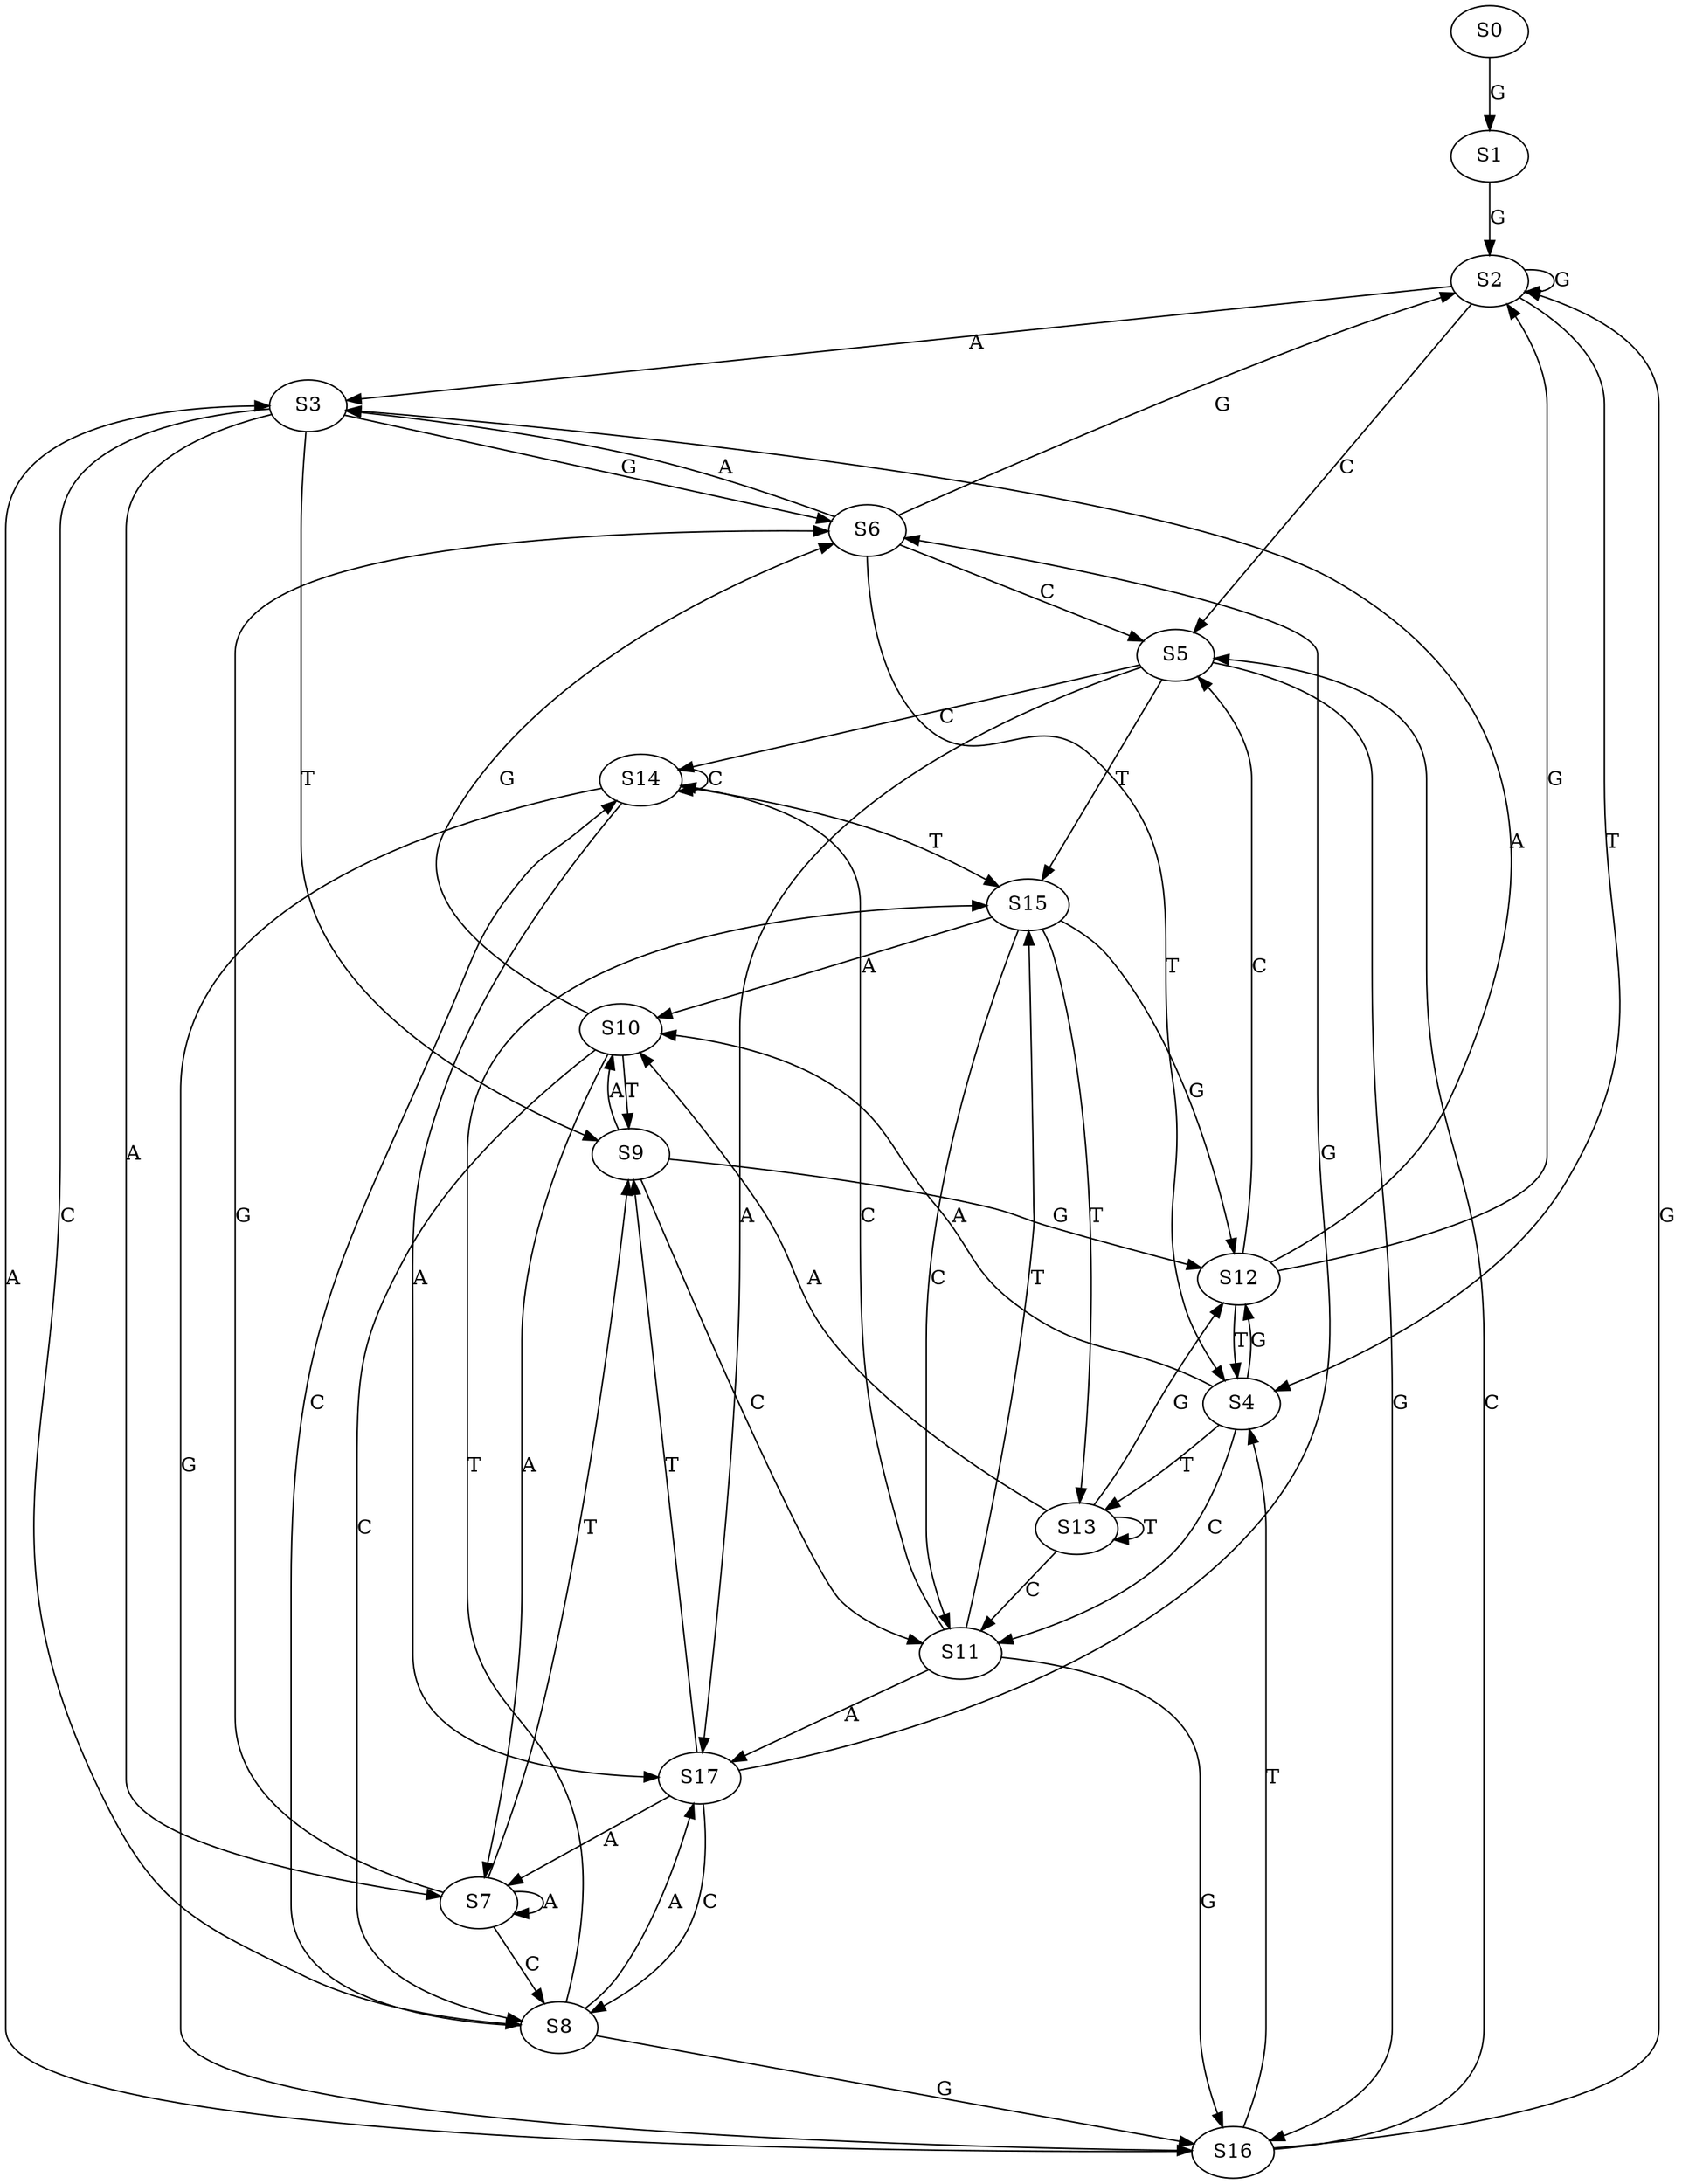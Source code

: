 strict digraph  {
	S0 -> S1 [ label = G ];
	S1 -> S2 [ label = G ];
	S2 -> S3 [ label = A ];
	S2 -> S4 [ label = T ];
	S2 -> S2 [ label = G ];
	S2 -> S5 [ label = C ];
	S3 -> S6 [ label = G ];
	S3 -> S7 [ label = A ];
	S3 -> S8 [ label = C ];
	S3 -> S9 [ label = T ];
	S4 -> S10 [ label = A ];
	S4 -> S11 [ label = C ];
	S4 -> S12 [ label = G ];
	S4 -> S13 [ label = T ];
	S5 -> S14 [ label = C ];
	S5 -> S15 [ label = T ];
	S5 -> S16 [ label = G ];
	S5 -> S17 [ label = A ];
	S6 -> S4 [ label = T ];
	S6 -> S2 [ label = G ];
	S6 -> S3 [ label = A ];
	S6 -> S5 [ label = C ];
	S7 -> S9 [ label = T ];
	S7 -> S8 [ label = C ];
	S7 -> S6 [ label = G ];
	S7 -> S7 [ label = A ];
	S8 -> S17 [ label = A ];
	S8 -> S15 [ label = T ];
	S8 -> S14 [ label = C ];
	S8 -> S16 [ label = G ];
	S9 -> S10 [ label = A ];
	S9 -> S11 [ label = C ];
	S9 -> S12 [ label = G ];
	S10 -> S6 [ label = G ];
	S10 -> S9 [ label = T ];
	S10 -> S7 [ label = A ];
	S10 -> S8 [ label = C ];
	S11 -> S15 [ label = T ];
	S11 -> S16 [ label = G ];
	S11 -> S14 [ label = C ];
	S11 -> S17 [ label = A ];
	S12 -> S3 [ label = A ];
	S12 -> S4 [ label = T ];
	S12 -> S5 [ label = C ];
	S12 -> S2 [ label = G ];
	S13 -> S11 [ label = C ];
	S13 -> S10 [ label = A ];
	S13 -> S12 [ label = G ];
	S13 -> S13 [ label = T ];
	S14 -> S16 [ label = G ];
	S14 -> S14 [ label = C ];
	S14 -> S17 [ label = A ];
	S14 -> S15 [ label = T ];
	S15 -> S12 [ label = G ];
	S15 -> S11 [ label = C ];
	S15 -> S10 [ label = A ];
	S15 -> S13 [ label = T ];
	S16 -> S2 [ label = G ];
	S16 -> S4 [ label = T ];
	S16 -> S3 [ label = A ];
	S16 -> S5 [ label = C ];
	S17 -> S6 [ label = G ];
	S17 -> S9 [ label = T ];
	S17 -> S8 [ label = C ];
	S17 -> S7 [ label = A ];
}

